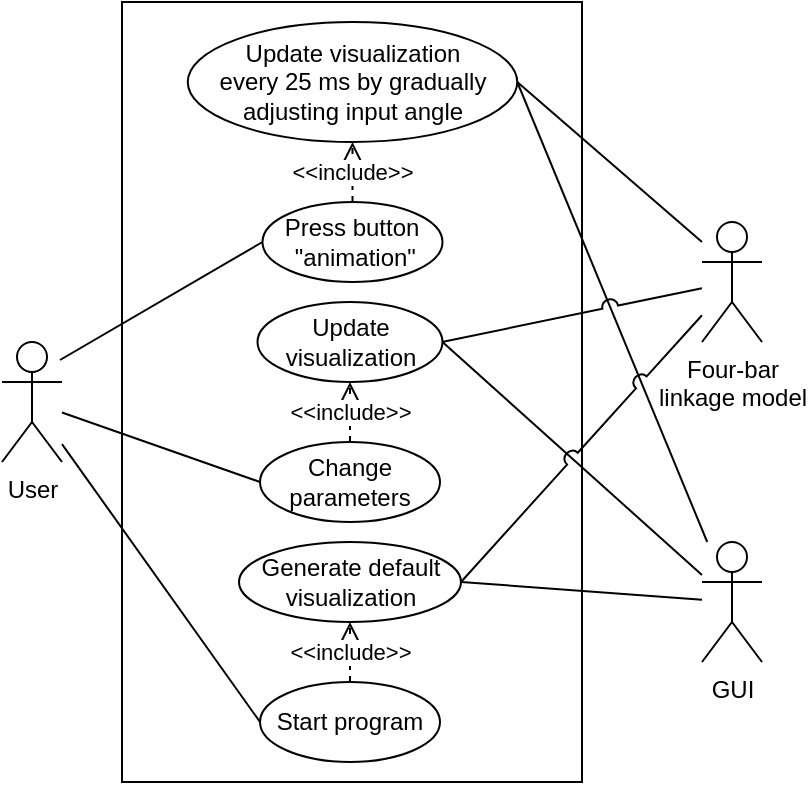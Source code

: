 <mxfile version="24.8.6">
  <diagram name="Page-1" id="0CpC45P4dmSnGfMA8jGD">
    <mxGraphModel dx="989" dy="509" grid="1" gridSize="10" guides="1" tooltips="1" connect="1" arrows="1" fold="1" page="1" pageScale="1" pageWidth="850" pageHeight="1100" math="0" shadow="0">
      <root>
        <mxCell id="0" />
        <mxCell id="1" parent="0" />
        <mxCell id="NOjKEd6KAbaOrMChqHS9-1" value="" style="endArrow=none;html=1;rounded=0;entryX=1;entryY=0.5;entryDx=0;entryDy=0;" edge="1" parent="1" source="QVYp6nH-7bpJBP1ZO5jZ-4" target="QVYp6nH-7bpJBP1ZO5jZ-38">
          <mxGeometry width="50" height="50" relative="1" as="geometry">
            <mxPoint x="400" y="290" as="sourcePoint" />
            <mxPoint x="450" y="240" as="targetPoint" />
          </mxGeometry>
        </mxCell>
        <mxCell id="QVYp6nH-7bpJBP1ZO5jZ-26" value="" style="rounded=0;whiteSpace=wrap;html=1;fillColor=none;" parent="1" vertex="1">
          <mxGeometry x="220" y="90" width="230" height="390" as="geometry" />
        </mxCell>
        <mxCell id="QVYp6nH-7bpJBP1ZO5jZ-1" value="User" style="shape=umlActor;verticalLabelPosition=bottom;verticalAlign=top;html=1;" parent="1" vertex="1">
          <mxGeometry x="160" y="260" width="30" height="60" as="geometry" />
        </mxCell>
        <mxCell id="QVYp6nH-7bpJBP1ZO5jZ-4" value="GUI" style="shape=umlActor;verticalLabelPosition=bottom;verticalAlign=top;html=1;" parent="1" vertex="1">
          <mxGeometry x="510" y="360" width="30" height="60" as="geometry" />
        </mxCell>
        <mxCell id="QVYp6nH-7bpJBP1ZO5jZ-5" value="Four-bar&lt;div&gt;linkage model&lt;/div&gt;" style="shape=umlActor;verticalLabelPosition=bottom;verticalAlign=top;html=1;" parent="1" vertex="1">
          <mxGeometry x="510" y="200" width="30" height="60" as="geometry" />
        </mxCell>
        <mxCell id="QVYp6nH-7bpJBP1ZO5jZ-8" value="Start program" style="ellipse;whiteSpace=wrap;html=1;" parent="1" vertex="1">
          <mxGeometry x="289" y="430" width="90" height="40" as="geometry" />
        </mxCell>
        <mxCell id="QVYp6nH-7bpJBP1ZO5jZ-13" value="" style="endArrow=none;html=1;rounded=0;entryX=0;entryY=0.5;entryDx=0;entryDy=0;" parent="1" source="QVYp6nH-7bpJBP1ZO5jZ-1" target="QVYp6nH-7bpJBP1ZO5jZ-8" edge="1">
          <mxGeometry width="50" height="50" relative="1" as="geometry">
            <mxPoint x="90" y="250" as="sourcePoint" />
            <mxPoint x="140" y="200" as="targetPoint" />
          </mxGeometry>
        </mxCell>
        <mxCell id="QVYp6nH-7bpJBP1ZO5jZ-19" value="&amp;lt;&amp;lt;include&amp;gt;&amp;gt;" style="endArrow=open;endSize=12;dashed=1;html=1;rounded=0;exitX=0.5;exitY=0;exitDx=0;exitDy=0;" parent="1" source="QVYp6nH-7bpJBP1ZO5jZ-8" target="QVYp6nH-7bpJBP1ZO5jZ-21" edge="1">
          <mxGeometry width="160" relative="1" as="geometry">
            <mxPoint x="300" y="380" as="sourcePoint" />
            <mxPoint x="300" y="340" as="targetPoint" />
          </mxGeometry>
        </mxCell>
        <mxCell id="QVYp6nH-7bpJBP1ZO5jZ-21" value="Generate default&lt;div&gt;visualization&lt;/div&gt;" style="ellipse;whiteSpace=wrap;html=1;" parent="1" vertex="1">
          <mxGeometry x="278.5" y="360" width="111" height="40" as="geometry" />
        </mxCell>
        <mxCell id="QVYp6nH-7bpJBP1ZO5jZ-24" value="Change parameters" style="ellipse;whiteSpace=wrap;html=1;" parent="1" vertex="1">
          <mxGeometry x="289" y="310" width="90" height="40" as="geometry" />
        </mxCell>
        <mxCell id="QVYp6nH-7bpJBP1ZO5jZ-27" value="" style="endArrow=none;html=1;rounded=0;entryX=0;entryY=0.5;entryDx=0;entryDy=0;" parent="1" source="QVYp6nH-7bpJBP1ZO5jZ-1" target="QVYp6nH-7bpJBP1ZO5jZ-24" edge="1">
          <mxGeometry width="50" height="50" relative="1" as="geometry">
            <mxPoint x="90" y="250" as="sourcePoint" />
            <mxPoint x="140" y="200" as="targetPoint" />
          </mxGeometry>
        </mxCell>
        <mxCell id="QVYp6nH-7bpJBP1ZO5jZ-29" value="&amp;lt;&amp;lt;include&amp;gt;&amp;gt;" style="endArrow=open;endSize=12;dashed=1;html=1;rounded=0;exitX=0.5;exitY=0;exitDx=0;exitDy=0;entryX=0.5;entryY=1;entryDx=0;entryDy=0;" parent="1" source="QVYp6nH-7bpJBP1ZO5jZ-24" target="QVYp6nH-7bpJBP1ZO5jZ-30" edge="1">
          <mxGeometry width="160" relative="1" as="geometry">
            <mxPoint x="260" y="199.6" as="sourcePoint" />
            <mxPoint x="420" y="199.6" as="targetPoint" />
          </mxGeometry>
        </mxCell>
        <mxCell id="QVYp6nH-7bpJBP1ZO5jZ-30" value="Update visualization" style="ellipse;whiteSpace=wrap;html=1;align=center;" parent="1" vertex="1">
          <mxGeometry x="287.75" y="240" width="92.5" height="40" as="geometry" />
        </mxCell>
        <mxCell id="QVYp6nH-7bpJBP1ZO5jZ-31" value="" style="endArrow=none;html=1;rounded=0;entryX=1;entryY=0.5;entryDx=0;entryDy=0;" parent="1" source="QVYp6nH-7bpJBP1ZO5jZ-4" target="QVYp6nH-7bpJBP1ZO5jZ-30" edge="1">
          <mxGeometry width="50" height="50" relative="1" as="geometry">
            <mxPoint x="500" y="330" as="sourcePoint" />
            <mxPoint x="390" y="250" as="targetPoint" />
          </mxGeometry>
        </mxCell>
        <mxCell id="QVYp6nH-7bpJBP1ZO5jZ-33" value="" style="endArrow=none;html=1;rounded=0;exitX=1;exitY=0.5;exitDx=0;exitDy=0;" parent="1" source="QVYp6nH-7bpJBP1ZO5jZ-21" target="QVYp6nH-7bpJBP1ZO5jZ-4" edge="1">
          <mxGeometry width="50" height="50" relative="1" as="geometry">
            <mxPoint x="340" y="300" as="sourcePoint" />
            <mxPoint x="500" y="400" as="targetPoint" />
          </mxGeometry>
        </mxCell>
        <mxCell id="QVYp6nH-7bpJBP1ZO5jZ-36" value="Press button&lt;div&gt;&amp;nbsp;&quot;animation&quot;&lt;/div&gt;" style="ellipse;whiteSpace=wrap;html=1;align=center;" parent="1" vertex="1">
          <mxGeometry x="290.25" y="190" width="90" height="40" as="geometry" />
        </mxCell>
        <mxCell id="QVYp6nH-7bpJBP1ZO5jZ-37" value="" style="endArrow=none;html=1;rounded=0;entryX=0;entryY=0.5;entryDx=0;entryDy=0;" parent="1" target="QVYp6nH-7bpJBP1ZO5jZ-36" edge="1">
          <mxGeometry width="50" height="50" relative="1" as="geometry">
            <mxPoint x="189" y="269" as="sourcePoint" />
            <mxPoint x="279.25" y="219" as="targetPoint" />
          </mxGeometry>
        </mxCell>
        <mxCell id="QVYp6nH-7bpJBP1ZO5jZ-38" value="Update visualization&lt;div&gt;every 25 ms by gradually adjusting input angle&lt;/div&gt;" style="ellipse;whiteSpace=wrap;html=1;align=center;" parent="1" vertex="1">
          <mxGeometry x="252.87" y="100" width="164.75" height="60" as="geometry" />
        </mxCell>
        <mxCell id="QVYp6nH-7bpJBP1ZO5jZ-40" value="&amp;lt;&amp;lt;include&amp;gt;&amp;gt;" style="endArrow=open;endSize=12;dashed=1;html=1;rounded=0;exitX=0.5;exitY=0;exitDx=0;exitDy=0;entryX=0.5;entryY=1;entryDx=0;entryDy=0;" parent="1" source="QVYp6nH-7bpJBP1ZO5jZ-36" target="QVYp6nH-7bpJBP1ZO5jZ-38" edge="1">
          <mxGeometry width="160" relative="1" as="geometry">
            <mxPoint x="280" y="290" as="sourcePoint" />
            <mxPoint x="440" y="290" as="targetPoint" />
          </mxGeometry>
        </mxCell>
        <mxCell id="QVYp6nH-7bpJBP1ZO5jZ-50" value="" style="endArrow=none;html=1;rounded=0;entryX=1;entryY=0.5;entryDx=0;entryDy=0;" parent="1" target="QVYp6nH-7bpJBP1ZO5jZ-38" edge="1">
          <mxGeometry width="50" height="50" relative="1" as="geometry">
            <mxPoint x="510" y="210" as="sourcePoint" />
            <mxPoint x="540" y="350" as="targetPoint" />
          </mxGeometry>
        </mxCell>
        <mxCell id="QVYp6nH-7bpJBP1ZO5jZ-51" value="" style="endArrow=none;html=1;rounded=0;curved=0;jumpStyle=arc;jumpSize=8;" parent="1" source="QVYp6nH-7bpJBP1ZO5jZ-5" edge="1">
          <mxGeometry width="50" height="50" relative="1" as="geometry">
            <mxPoint x="520" y="220" as="sourcePoint" />
            <mxPoint x="380" y="260" as="targetPoint" />
          </mxGeometry>
        </mxCell>
        <mxCell id="QVYp6nH-7bpJBP1ZO5jZ-52" value="" style="endArrow=none;html=1;rounded=0;exitX=1;exitY=0.5;exitDx=0;exitDy=0;jumpStyle=arc;jumpSize=8;" parent="1" source="QVYp6nH-7bpJBP1ZO5jZ-21" edge="1" target="QVYp6nH-7bpJBP1ZO5jZ-5">
          <mxGeometry width="50" height="50" relative="1" as="geometry">
            <mxPoint x="490" y="400" as="sourcePoint" />
            <mxPoint x="520" y="230" as="targetPoint" />
          </mxGeometry>
        </mxCell>
      </root>
    </mxGraphModel>
  </diagram>
</mxfile>
